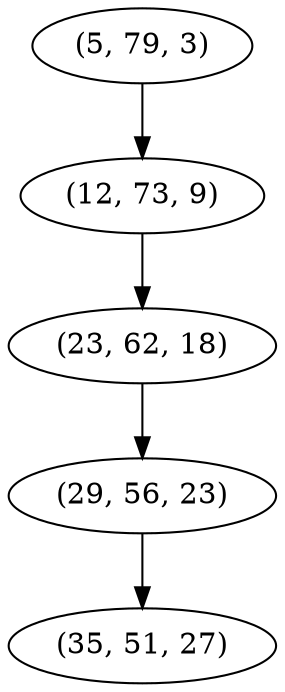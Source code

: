 digraph tree {
    "(5, 79, 3)";
    "(12, 73, 9)";
    "(23, 62, 18)";
    "(29, 56, 23)";
    "(35, 51, 27)";
    "(5, 79, 3)" -> "(12, 73, 9)";
    "(12, 73, 9)" -> "(23, 62, 18)";
    "(23, 62, 18)" -> "(29, 56, 23)";
    "(29, 56, 23)" -> "(35, 51, 27)";
}

